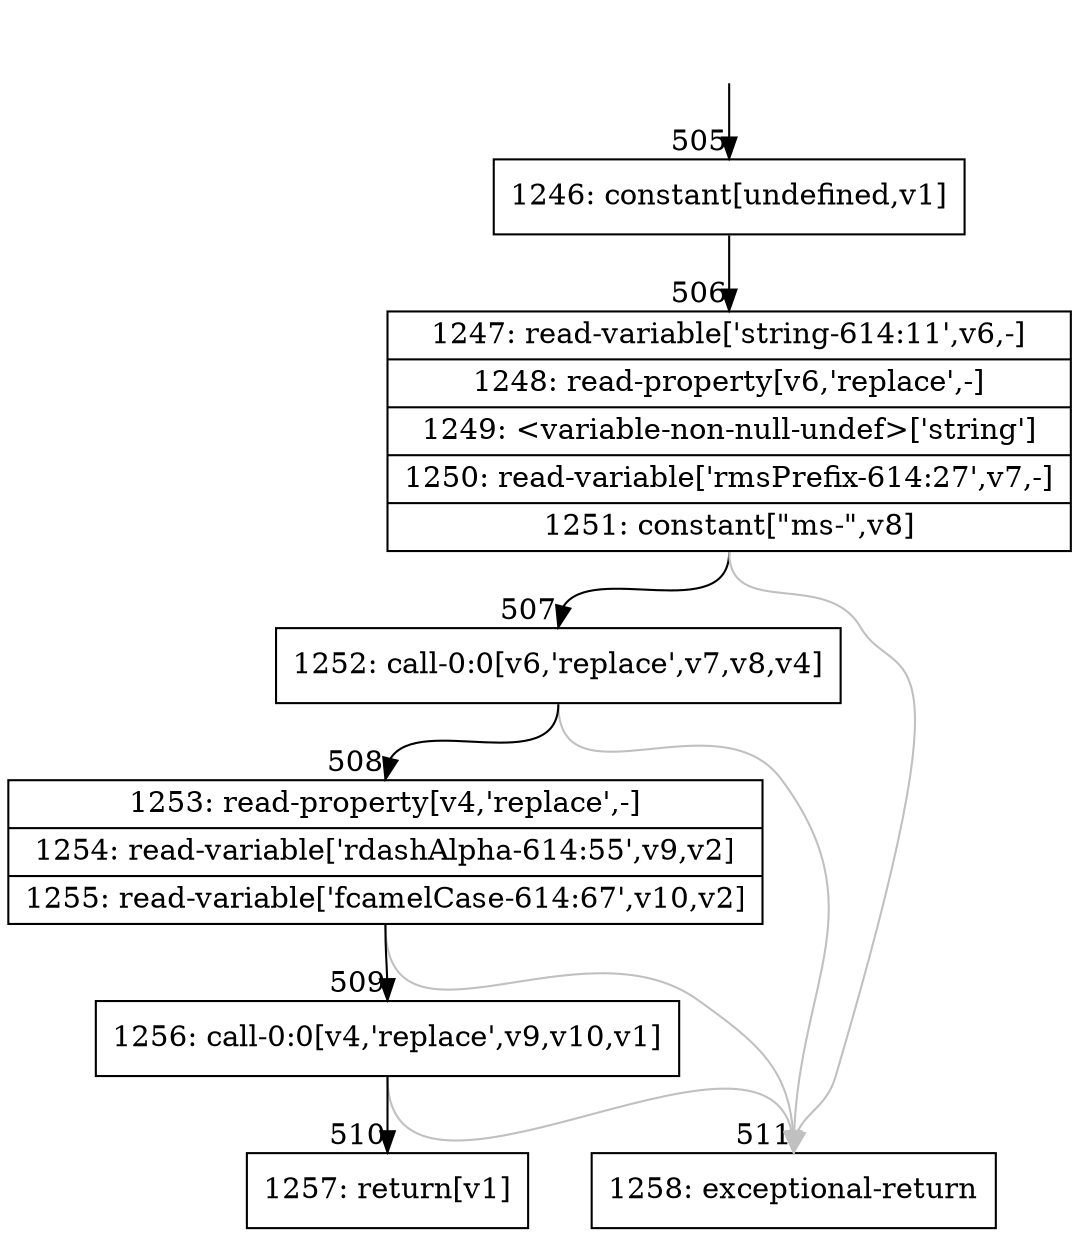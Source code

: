 digraph {
rankdir="TD"
BB_entry38[shape=none,label=""];
BB_entry38 -> BB505 [tailport=s, headport=n, headlabel="    505"]
BB505 [shape=record label="{1246: constant[undefined,v1]}" ] 
BB505 -> BB506 [tailport=s, headport=n, headlabel="      506"]
BB506 [shape=record label="{1247: read-variable['string-614:11',v6,-]|1248: read-property[v6,'replace',-]|1249: \<variable-non-null-undef\>['string']|1250: read-variable['rmsPrefix-614:27',v7,-]|1251: constant[\"ms-\",v8]}" ] 
BB506 -> BB507 [tailport=s, headport=n, headlabel="      507"]
BB506 -> BB511 [tailport=s, headport=n, color=gray, headlabel="      511"]
BB507 [shape=record label="{1252: call-0:0[v6,'replace',v7,v8,v4]}" ] 
BB507 -> BB508 [tailport=s, headport=n, headlabel="      508"]
BB507 -> BB511 [tailport=s, headport=n, color=gray]
BB508 [shape=record label="{1253: read-property[v4,'replace',-]|1254: read-variable['rdashAlpha-614:55',v9,v2]|1255: read-variable['fcamelCase-614:67',v10,v2]}" ] 
BB508 -> BB509 [tailport=s, headport=n, headlabel="      509"]
BB508 -> BB511 [tailport=s, headport=n, color=gray]
BB509 [shape=record label="{1256: call-0:0[v4,'replace',v9,v10,v1]}" ] 
BB509 -> BB510 [tailport=s, headport=n, headlabel="      510"]
BB509 -> BB511 [tailport=s, headport=n, color=gray]
BB510 [shape=record label="{1257: return[v1]}" ] 
BB511 [shape=record label="{1258: exceptional-return}" ] 
}
